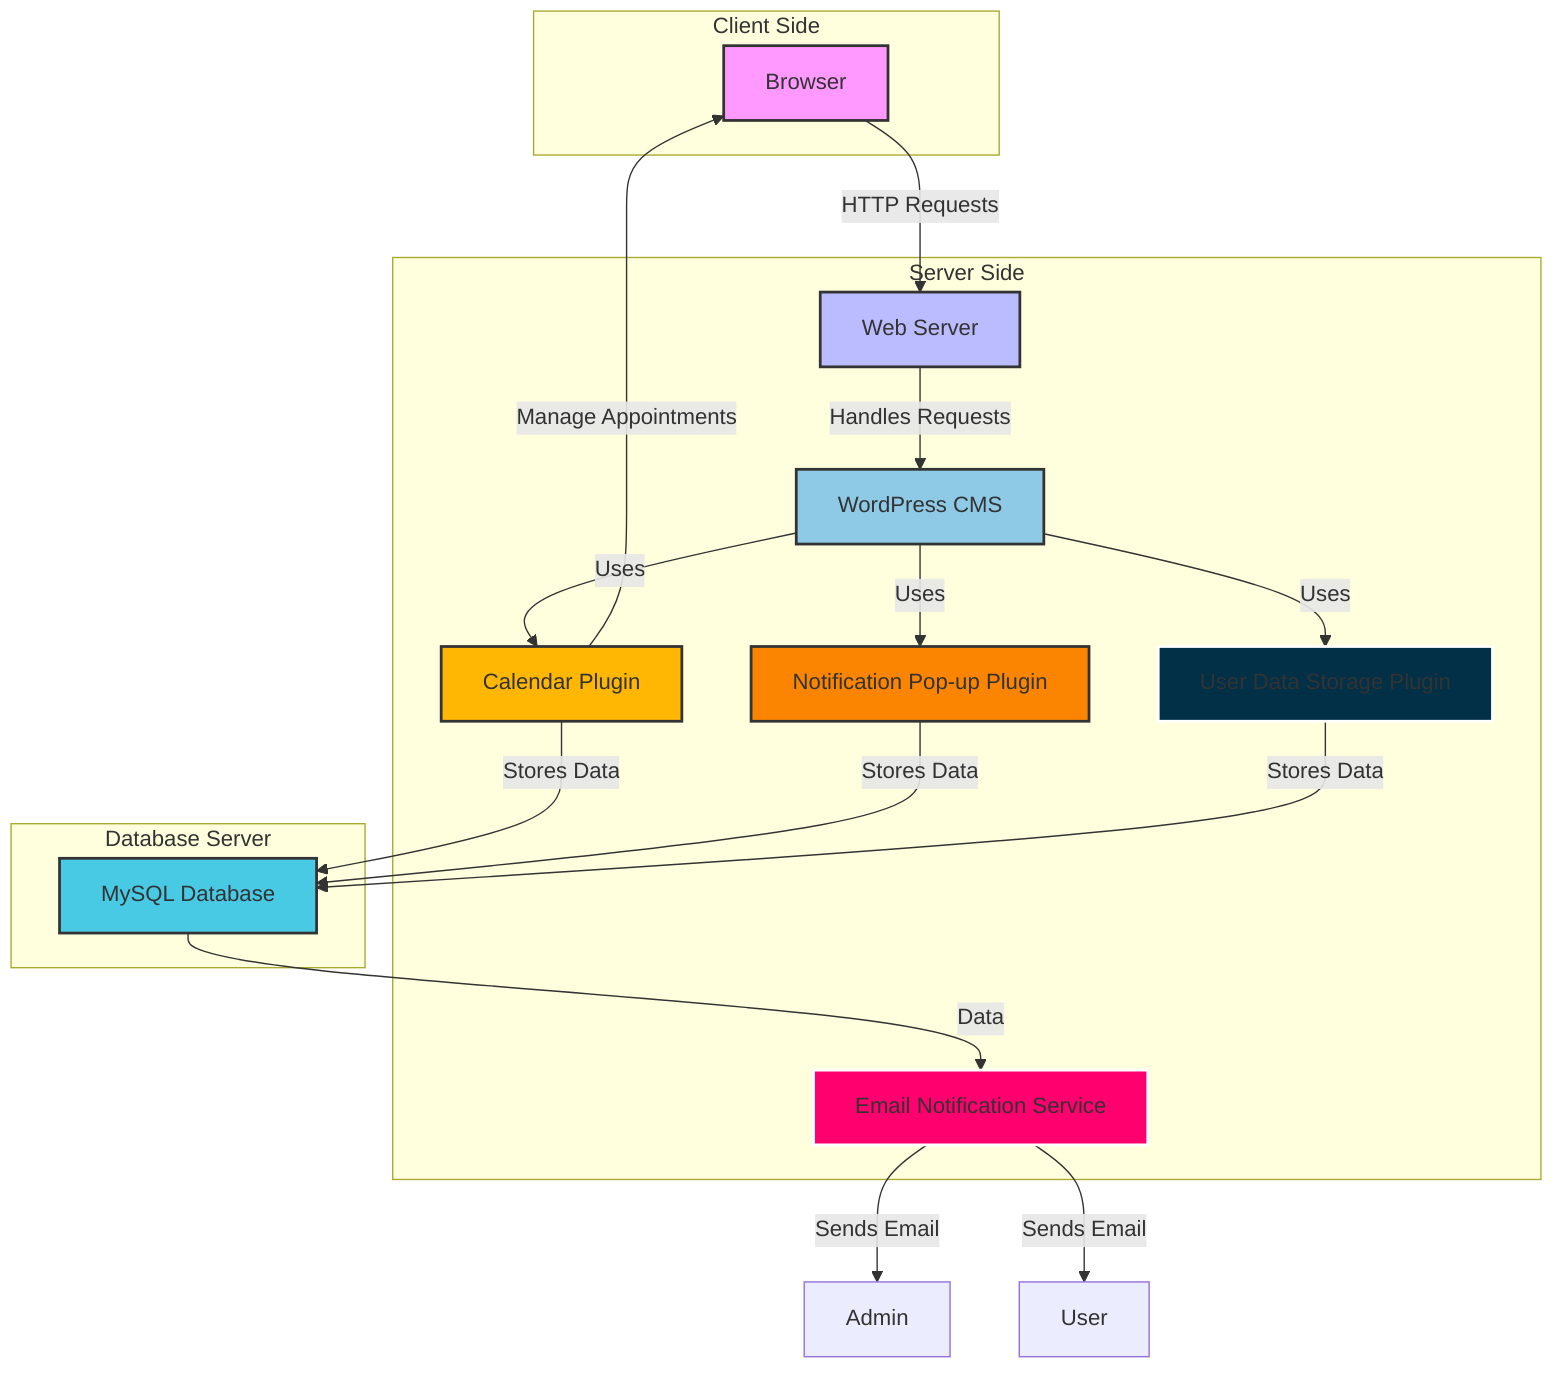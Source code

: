 graph TD
    subgraph Client Side
        style Browser fill:#f9f,stroke:#333,stroke-width:2px
        Browser[Browser]
    end

    subgraph Server Side
        style WebServer fill:#bbf,stroke:#333,stroke-width:2px
        WebServer[Web Server]
        style WordPress fill:#8ecae6,stroke:#333,stroke-width:2px
        WordPress[WordPress CMS]
        style PluginCalendar fill:#ffb703,stroke:#333,stroke-width:2px
        PluginCalendar[Calendar Plugin]
        style PluginNotification fill:#fb8500,stroke:#333,stroke-width:2px
        PluginNotification[Notification Pop-up Plugin]
        style PluginStorage fill:#023047,stroke:#fff,stroke-width:2px
        PluginStorage[User Data Storage Plugin]
        style NotificationService fill:#ff006e,stroke:#fff,stroke-width:2px
        NotificationService[Email Notification Service]
    end

    subgraph Database Server
        style MySQL fill:#48cae4,stroke:#333,stroke-width:2px
        MySQL[MySQL Database]
    end

    Browser --> |HTTP Requests| WebServer
    WebServer --> |Handles Requests| WordPress
    WordPress --> |Uses| PluginCalendar
    WordPress --> |Uses| PluginNotification
    WordPress --> |Uses| PluginStorage
    PluginCalendar --> |Stores Data| MySQL
    PluginNotification --> |Stores Data| MySQL
    PluginStorage --> |Stores Data| MySQL
    MySQL --> |Data| NotificationService
    NotificationService --> |Sends Email| Admin[Admin]
    NotificationService --> |Sends Email| User[User]
    PluginCalendar --> |Manage Appointments| Browser
